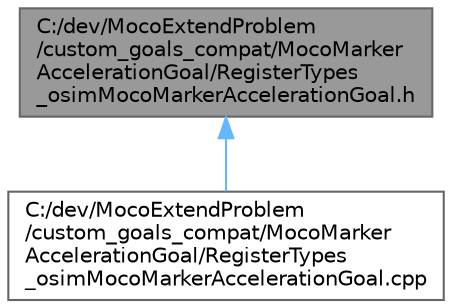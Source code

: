 digraph "C:/dev/MocoExtendProblem/custom_goals_compat/MocoMarkerAccelerationGoal/RegisterTypes_osimMocoMarkerAccelerationGoal.h"
{
 // LATEX_PDF_SIZE
  bgcolor="transparent";
  edge [fontname=Helvetica,fontsize=10,labelfontname=Helvetica,labelfontsize=10];
  node [fontname=Helvetica,fontsize=10,shape=box,height=0.2,width=0.4];
  Node1 [id="Node000001",label="C:/dev/MocoExtendProblem\l/custom_goals_compat/MocoMarker\lAccelerationGoal/RegisterTypes\l_osimMocoMarkerAccelerationGoal.h",height=0.2,width=0.4,color="gray40", fillcolor="grey60", style="filled", fontcolor="black",tooltip=" "];
  Node1 -> Node2 [id="edge1_Node000001_Node000002",dir="back",color="steelblue1",style="solid",tooltip=" "];
  Node2 [id="Node000002",label="C:/dev/MocoExtendProblem\l/custom_goals_compat/MocoMarker\lAccelerationGoal/RegisterTypes\l_osimMocoMarkerAccelerationGoal.cpp",height=0.2,width=0.4,color="grey40", fillcolor="white", style="filled",URL="$compat_2_moco_marker_acceleration_goal_2_register_types__osim_moco_marker_acceleration_goal_8cpp.html",tooltip=" "];
}
